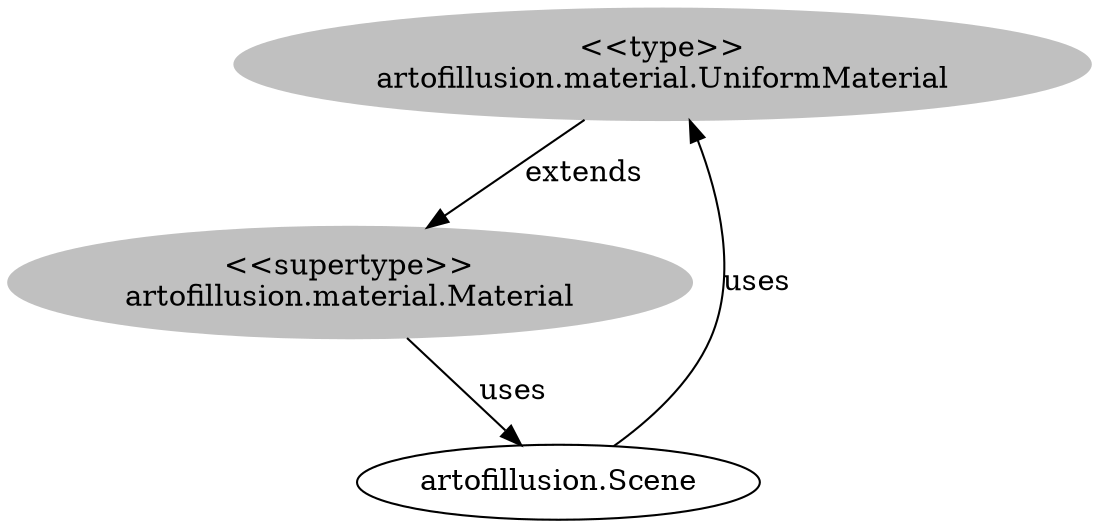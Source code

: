 digraph stk {
	artofillusion_material_UniformMaterial [label="<<type>>
artofillusion.material.UniformMaterial",style=filled,color="grey"];
	artofillusion_material_Material [label="<<supertype>>
artofillusion.material.Material",style=filled,color="grey"];
	artofillusion_Scene [label="artofillusion.Scene"];
	artofillusion_material_UniformMaterial -> artofillusion_material_Material [label=extends];
	artofillusion_material_Material -> artofillusion_Scene [label=uses];
	artofillusion_Scene -> artofillusion_material_UniformMaterial [label=uses];
}
